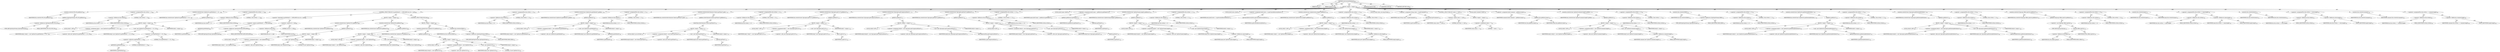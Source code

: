 digraph "writeCentralFileHeader" {  
"111669149714" [label = <(METHOD,writeCentralFileHeader)<SUB>682</SUB>> ]
"115964117005" [label = <(PARAM,this)<SUB>682</SUB>> ]
"115964117026" [label = <(PARAM,ZipEntry ze)<SUB>682</SUB>> ]
"25769803850" [label = <(BLOCK,&lt;empty&gt;,&lt;empty&gt;)<SUB>682</SUB>> ]
"30064771628" [label = <(writeOut,writeOut(CFH_SIG.getBytes()))<SUB>683</SUB>> ]
"68719476778" [label = <(IDENTIFIER,this,writeOut(CFH_SIG.getBytes()))<SUB>683</SUB>> ]
"30064771629" [label = <(getBytes,ZipOutputStream.CFH_SIG.getBytes())<SUB>683</SUB>> ]
"30064771630" [label = <(&lt;operator&gt;.fieldAccess,ZipOutputStream.CFH_SIG)<SUB>683</SUB>> ]
"180388626449" [label = <(TYPE_REF,ZipOutputStream,ZipOutputStream)<SUB>683</SUB>> ]
"55834575041" [label = <(FIELD_IDENTIFIER,CFH_SIG,CFH_SIG)<SUB>683</SUB>> ]
"30064771631" [label = <(&lt;operator&gt;.assignmentPlus,this.written += 4)<SUB>684</SUB>> ]
"30064771632" [label = <(&lt;operator&gt;.fieldAccess,this.written)<SUB>684</SUB>> ]
"68719477108" [label = <(IDENTIFIER,this,this.written += 4)> ]
"55834575042" [label = <(FIELD_IDENTIFIER,written,written)<SUB>684</SUB>> ]
"90194313292" [label = <(LITERAL,4,this.written += 4)<SUB>684</SUB>> ]
"30064771633" [label = <(writeOut,writeOut((new ZipShort((ze.getPlatform() &lt;&lt; 8) ...)<SUB>687</SUB>> ]
"68719476779" [label = <(IDENTIFIER,this,writeOut((new ZipShort((ze.getPlatform() &lt;&lt; 8) ...)<SUB>687</SUB>> ]
"30064771634" [label = <(getBytes,getBytes())<SUB>687</SUB>> ]
"25769803851" [label = <(BLOCK,&lt;empty&gt;,&lt;empty&gt;)<SUB>687</SUB>> ]
"94489280541" [label = <(LOCAL,$obj21: ANY)<SUB>687</SUB>> ]
"30064771635" [label = <(&lt;operator&gt;.assignment,$obj21 = new ZipShort((ze.getPlatform() &lt;&lt; 8) |...)<SUB>687</SUB>> ]
"68719477109" [label = <(IDENTIFIER,$obj21,$obj21 = new ZipShort((ze.getPlatform() &lt;&lt; 8) |...)<SUB>687</SUB>> ]
"30064771636" [label = <(&lt;operator&gt;.alloc,new ZipShort((ze.getPlatform() &lt;&lt; 8) | 20))<SUB>687</SUB>> ]
"30064771637" [label = <(&lt;init&gt;,new ZipShort((ze.getPlatform() &lt;&lt; 8) | 20))<SUB>687</SUB>> ]
"68719477110" [label = <(IDENTIFIER,$obj21,new ZipShort((ze.getPlatform() &lt;&lt; 8) | 20))<SUB>687</SUB>> ]
"30064771638" [label = <(&lt;operator&gt;.or,(ze.getPlatform() &lt;&lt; 8) | 20)<SUB>687</SUB>> ]
"30064771639" [label = <(&lt;operator&gt;.shiftLeft,ze.getPlatform() &lt;&lt; 8)<SUB>687</SUB>> ]
"30064771640" [label = <(getPlatform,getPlatform())<SUB>687</SUB>> ]
"68719477111" [label = <(IDENTIFIER,ze,getPlatform())<SUB>687</SUB>> ]
"90194313293" [label = <(LITERAL,8,ze.getPlatform() &lt;&lt; 8)<SUB>687</SUB>> ]
"90194313294" [label = <(LITERAL,20,(ze.getPlatform() &lt;&lt; 8) | 20)<SUB>687</SUB>> ]
"68719477112" [label = <(IDENTIFIER,$obj21,&lt;empty&gt;)<SUB>687</SUB>> ]
"30064771641" [label = <(&lt;operator&gt;.assignmentPlus,this.written += 2)<SUB>688</SUB>> ]
"30064771642" [label = <(&lt;operator&gt;.fieldAccess,this.written)<SUB>688</SUB>> ]
"68719477113" [label = <(IDENTIFIER,this,this.written += 2)> ]
"55834575043" [label = <(FIELD_IDENTIFIER,written,written)<SUB>688</SUB>> ]
"90194313295" [label = <(LITERAL,2,this.written += 2)<SUB>688</SUB>> ]
"47244640291" [label = <(CONTROL_STRUCTURE,IF,if (ze.getMethod() == DEFLATED &amp;&amp; raf == null))<SUB>692</SUB>> ]
"30064771643" [label = <(&lt;operator&gt;.logicalAnd,ze.getMethod() == DEFLATED &amp;&amp; raf == null)<SUB>692</SUB>> ]
"30064771644" [label = <(&lt;operator&gt;.equals,ze.getMethod() == DEFLATED)<SUB>692</SUB>> ]
"30064771645" [label = <(getMethod,getMethod())<SUB>692</SUB>> ]
"68719477114" [label = <(IDENTIFIER,ze,getMethod())<SUB>692</SUB>> ]
"30064771646" [label = <(&lt;operator&gt;.fieldAccess,ZipOutputStream.DEFLATED)<SUB>692</SUB>> ]
"180388626450" [label = <(TYPE_REF,ZipOutputStream,ZipOutputStream)<SUB>692</SUB>> ]
"55834575044" [label = <(FIELD_IDENTIFIER,DEFLATED,DEFLATED)<SUB>692</SUB>> ]
"30064771647" [label = <(&lt;operator&gt;.equals,raf == null)<SUB>692</SUB>> ]
"30064771648" [label = <(&lt;operator&gt;.fieldAccess,this.raf)<SUB>692</SUB>> ]
"68719477115" [label = <(IDENTIFIER,this,raf == null)> ]
"55834575045" [label = <(FIELD_IDENTIFIER,raf,raf)<SUB>692</SUB>> ]
"90194313296" [label = <(LITERAL,null,raf == null)<SUB>692</SUB>> ]
"25769803852" [label = <(BLOCK,&lt;empty&gt;,&lt;empty&gt;)<SUB>692</SUB>> ]
"30064771649" [label = <(writeOut,writeOut((new ZipShort(20)).getBytes()))<SUB>695</SUB>> ]
"68719476780" [label = <(IDENTIFIER,this,writeOut((new ZipShort(20)).getBytes()))<SUB>695</SUB>> ]
"30064771650" [label = <(getBytes,getBytes())<SUB>695</SUB>> ]
"25769803853" [label = <(BLOCK,&lt;empty&gt;,&lt;empty&gt;)<SUB>695</SUB>> ]
"94489280542" [label = <(LOCAL,$obj22: ANY)<SUB>695</SUB>> ]
"30064771651" [label = <(&lt;operator&gt;.assignment,$obj22 = new ZipShort(20))<SUB>695</SUB>> ]
"68719477116" [label = <(IDENTIFIER,$obj22,$obj22 = new ZipShort(20))<SUB>695</SUB>> ]
"30064771652" [label = <(&lt;operator&gt;.alloc,new ZipShort(20))<SUB>695</SUB>> ]
"30064771653" [label = <(&lt;init&gt;,new ZipShort(20))<SUB>695</SUB>> ]
"68719477117" [label = <(IDENTIFIER,$obj22,new ZipShort(20))<SUB>695</SUB>> ]
"90194313297" [label = <(LITERAL,20,new ZipShort(20))<SUB>695</SUB>> ]
"68719477118" [label = <(IDENTIFIER,$obj22,&lt;empty&gt;)<SUB>695</SUB>> ]
"30064771654" [label = <(writeOut,writeOut((new ZipShort(8)).getBytes()))<SUB>698</SUB>> ]
"68719476781" [label = <(IDENTIFIER,this,writeOut((new ZipShort(8)).getBytes()))<SUB>698</SUB>> ]
"30064771655" [label = <(getBytes,getBytes())<SUB>698</SUB>> ]
"25769803854" [label = <(BLOCK,&lt;empty&gt;,&lt;empty&gt;)<SUB>698</SUB>> ]
"94489280543" [label = <(LOCAL,$obj23: ANY)<SUB>698</SUB>> ]
"30064771656" [label = <(&lt;operator&gt;.assignment,$obj23 = new ZipShort(8))<SUB>698</SUB>> ]
"68719477119" [label = <(IDENTIFIER,$obj23,$obj23 = new ZipShort(8))<SUB>698</SUB>> ]
"30064771657" [label = <(&lt;operator&gt;.alloc,new ZipShort(8))<SUB>698</SUB>> ]
"30064771658" [label = <(&lt;init&gt;,new ZipShort(8))<SUB>698</SUB>> ]
"68719477120" [label = <(IDENTIFIER,$obj23,new ZipShort(8))<SUB>698</SUB>> ]
"90194313298" [label = <(LITERAL,8,new ZipShort(8))<SUB>698</SUB>> ]
"68719477121" [label = <(IDENTIFIER,$obj23,&lt;empty&gt;)<SUB>698</SUB>> ]
"47244640292" [label = <(CONTROL_STRUCTURE,ELSE,else)<SUB>699</SUB>> ]
"25769803855" [label = <(BLOCK,&lt;empty&gt;,&lt;empty&gt;)<SUB>699</SUB>> ]
"30064771659" [label = <(writeOut,writeOut((new ZipShort(10)).getBytes()))<SUB>700</SUB>> ]
"68719476782" [label = <(IDENTIFIER,this,writeOut((new ZipShort(10)).getBytes()))<SUB>700</SUB>> ]
"30064771660" [label = <(getBytes,getBytes())<SUB>700</SUB>> ]
"25769803856" [label = <(BLOCK,&lt;empty&gt;,&lt;empty&gt;)<SUB>700</SUB>> ]
"94489280544" [label = <(LOCAL,$obj24: ANY)<SUB>700</SUB>> ]
"30064771661" [label = <(&lt;operator&gt;.assignment,$obj24 = new ZipShort(10))<SUB>700</SUB>> ]
"68719477122" [label = <(IDENTIFIER,$obj24,$obj24 = new ZipShort(10))<SUB>700</SUB>> ]
"30064771662" [label = <(&lt;operator&gt;.alloc,new ZipShort(10))<SUB>700</SUB>> ]
"30064771663" [label = <(&lt;init&gt;,new ZipShort(10))<SUB>700</SUB>> ]
"68719477123" [label = <(IDENTIFIER,$obj24,new ZipShort(10))<SUB>700</SUB>> ]
"90194313299" [label = <(LITERAL,10,new ZipShort(10))<SUB>700</SUB>> ]
"68719477124" [label = <(IDENTIFIER,$obj24,&lt;empty&gt;)<SUB>700</SUB>> ]
"30064771664" [label = <(writeOut,this.writeOut(ZERO))<SUB>701</SUB>> ]
"68719476783" [label = <(IDENTIFIER,this,this.writeOut(ZERO))<SUB>701</SUB>> ]
"30064771665" [label = <(&lt;operator&gt;.fieldAccess,ZipOutputStream.ZERO)<SUB>701</SUB>> ]
"180388626451" [label = <(TYPE_REF,ZipOutputStream,ZipOutputStream)<SUB>701</SUB>> ]
"55834575046" [label = <(FIELD_IDENTIFIER,ZERO,ZERO)<SUB>701</SUB>> ]
"30064771666" [label = <(&lt;operator&gt;.assignmentPlus,this.written += 4)<SUB>703</SUB>> ]
"30064771667" [label = <(&lt;operator&gt;.fieldAccess,this.written)<SUB>703</SUB>> ]
"68719477125" [label = <(IDENTIFIER,this,this.written += 4)> ]
"55834575047" [label = <(FIELD_IDENTIFIER,written,written)<SUB>703</SUB>> ]
"90194313300" [label = <(LITERAL,4,this.written += 4)<SUB>703</SUB>> ]
"30064771668" [label = <(writeOut,writeOut((new ZipShort(ze.getMethod())).getByte...)<SUB>706</SUB>> ]
"68719476784" [label = <(IDENTIFIER,this,writeOut((new ZipShort(ze.getMethod())).getByte...)<SUB>706</SUB>> ]
"30064771669" [label = <(getBytes,getBytes())<SUB>706</SUB>> ]
"25769803857" [label = <(BLOCK,&lt;empty&gt;,&lt;empty&gt;)<SUB>706</SUB>> ]
"94489280545" [label = <(LOCAL,$obj25: ANY)<SUB>706</SUB>> ]
"30064771670" [label = <(&lt;operator&gt;.assignment,$obj25 = new ZipShort(ze.getMethod()))<SUB>706</SUB>> ]
"68719477126" [label = <(IDENTIFIER,$obj25,$obj25 = new ZipShort(ze.getMethod()))<SUB>706</SUB>> ]
"30064771671" [label = <(&lt;operator&gt;.alloc,new ZipShort(ze.getMethod()))<SUB>706</SUB>> ]
"30064771672" [label = <(&lt;init&gt;,new ZipShort(ze.getMethod()))<SUB>706</SUB>> ]
"68719477127" [label = <(IDENTIFIER,$obj25,new ZipShort(ze.getMethod()))<SUB>706</SUB>> ]
"30064771673" [label = <(getMethod,getMethod())<SUB>706</SUB>> ]
"68719477128" [label = <(IDENTIFIER,ze,getMethod())<SUB>706</SUB>> ]
"68719477129" [label = <(IDENTIFIER,$obj25,&lt;empty&gt;)<SUB>706</SUB>> ]
"30064771674" [label = <(&lt;operator&gt;.assignmentPlus,this.written += 2)<SUB>707</SUB>> ]
"30064771675" [label = <(&lt;operator&gt;.fieldAccess,this.written)<SUB>707</SUB>> ]
"68719477130" [label = <(IDENTIFIER,this,this.written += 2)> ]
"55834575048" [label = <(FIELD_IDENTIFIER,written,written)<SUB>707</SUB>> ]
"90194313301" [label = <(LITERAL,2,this.written += 2)<SUB>707</SUB>> ]
"30064771676" [label = <(writeOut,writeOut(toDosTime(new Date(ze.getTime())).getB...)<SUB>710</SUB>> ]
"68719476785" [label = <(IDENTIFIER,this,writeOut(toDosTime(new Date(ze.getTime())).getB...)<SUB>710</SUB>> ]
"30064771677" [label = <(getBytes,toDosTime(new Date(ze.getTime())).getBytes())<SUB>710</SUB>> ]
"30064771678" [label = <(toDosTime,toDosTime(new Date(ze.getTime())))<SUB>710</SUB>> ]
"25769803858" [label = <(BLOCK,&lt;empty&gt;,&lt;empty&gt;)<SUB>710</SUB>> ]
"94489280546" [label = <(LOCAL,$obj26: java.util.Date)<SUB>710</SUB>> ]
"30064771679" [label = <(&lt;operator&gt;.assignment,$obj26 = new Date(ze.getTime()))<SUB>710</SUB>> ]
"68719477131" [label = <(IDENTIFIER,$obj26,$obj26 = new Date(ze.getTime()))<SUB>710</SUB>> ]
"30064771680" [label = <(&lt;operator&gt;.alloc,new Date(ze.getTime()))<SUB>710</SUB>> ]
"30064771681" [label = <(&lt;init&gt;,new Date(ze.getTime()))<SUB>710</SUB>> ]
"68719477132" [label = <(IDENTIFIER,$obj26,new Date(ze.getTime()))<SUB>710</SUB>> ]
"30064771682" [label = <(getTime,getTime())<SUB>710</SUB>> ]
"68719477133" [label = <(IDENTIFIER,ze,getTime())<SUB>710</SUB>> ]
"68719477134" [label = <(IDENTIFIER,$obj26,&lt;empty&gt;)<SUB>710</SUB>> ]
"30064771683" [label = <(&lt;operator&gt;.assignmentPlus,this.written += 4)<SUB>711</SUB>> ]
"30064771684" [label = <(&lt;operator&gt;.fieldAccess,this.written)<SUB>711</SUB>> ]
"68719477135" [label = <(IDENTIFIER,this,this.written += 4)> ]
"55834575049" [label = <(FIELD_IDENTIFIER,written,written)<SUB>711</SUB>> ]
"90194313302" [label = <(LITERAL,4,this.written += 4)<SUB>711</SUB>> ]
"30064771685" [label = <(writeOut,writeOut((new ZipLong(ze.getCrc())).getBytes()))<SUB>716</SUB>> ]
"68719476786" [label = <(IDENTIFIER,this,writeOut((new ZipLong(ze.getCrc())).getBytes()))<SUB>716</SUB>> ]
"30064771686" [label = <(getBytes,getBytes())<SUB>716</SUB>> ]
"25769803859" [label = <(BLOCK,&lt;empty&gt;,&lt;empty&gt;)<SUB>716</SUB>> ]
"94489280547" [label = <(LOCAL,$obj27: ANY)<SUB>716</SUB>> ]
"30064771687" [label = <(&lt;operator&gt;.assignment,$obj27 = new ZipLong(ze.getCrc()))<SUB>716</SUB>> ]
"68719477136" [label = <(IDENTIFIER,$obj27,$obj27 = new ZipLong(ze.getCrc()))<SUB>716</SUB>> ]
"30064771688" [label = <(&lt;operator&gt;.alloc,new ZipLong(ze.getCrc()))<SUB>716</SUB>> ]
"30064771689" [label = <(&lt;init&gt;,new ZipLong(ze.getCrc()))<SUB>716</SUB>> ]
"68719477137" [label = <(IDENTIFIER,$obj27,new ZipLong(ze.getCrc()))<SUB>716</SUB>> ]
"30064771690" [label = <(getCrc,getCrc())<SUB>716</SUB>> ]
"68719477138" [label = <(IDENTIFIER,ze,getCrc())<SUB>716</SUB>> ]
"68719477139" [label = <(IDENTIFIER,$obj27,&lt;empty&gt;)<SUB>716</SUB>> ]
"30064771691" [label = <(writeOut,writeOut((new ZipLong(ze.getCompressedSize()))....)<SUB>717</SUB>> ]
"68719476787" [label = <(IDENTIFIER,this,writeOut((new ZipLong(ze.getCompressedSize()))....)<SUB>717</SUB>> ]
"30064771692" [label = <(getBytes,getBytes())<SUB>717</SUB>> ]
"25769803860" [label = <(BLOCK,&lt;empty&gt;,&lt;empty&gt;)<SUB>717</SUB>> ]
"94489280548" [label = <(LOCAL,$obj28: ANY)<SUB>717</SUB>> ]
"30064771693" [label = <(&lt;operator&gt;.assignment,$obj28 = new ZipLong(ze.getCompressedSize()))<SUB>717</SUB>> ]
"68719477140" [label = <(IDENTIFIER,$obj28,$obj28 = new ZipLong(ze.getCompressedSize()))<SUB>717</SUB>> ]
"30064771694" [label = <(&lt;operator&gt;.alloc,new ZipLong(ze.getCompressedSize()))<SUB>717</SUB>> ]
"30064771695" [label = <(&lt;init&gt;,new ZipLong(ze.getCompressedSize()))<SUB>717</SUB>> ]
"68719477141" [label = <(IDENTIFIER,$obj28,new ZipLong(ze.getCompressedSize()))<SUB>717</SUB>> ]
"30064771696" [label = <(getCompressedSize,getCompressedSize())<SUB>717</SUB>> ]
"68719477142" [label = <(IDENTIFIER,ze,getCompressedSize())<SUB>717</SUB>> ]
"68719477143" [label = <(IDENTIFIER,$obj28,&lt;empty&gt;)<SUB>717</SUB>> ]
"30064771697" [label = <(writeOut,writeOut((new ZipLong(ze.getSize())).getBytes()))<SUB>718</SUB>> ]
"68719476788" [label = <(IDENTIFIER,this,writeOut((new ZipLong(ze.getSize())).getBytes()))<SUB>718</SUB>> ]
"30064771698" [label = <(getBytes,getBytes())<SUB>718</SUB>> ]
"25769803861" [label = <(BLOCK,&lt;empty&gt;,&lt;empty&gt;)<SUB>718</SUB>> ]
"94489280549" [label = <(LOCAL,$obj29: ANY)<SUB>718</SUB>> ]
"30064771699" [label = <(&lt;operator&gt;.assignment,$obj29 = new ZipLong(ze.getSize()))<SUB>718</SUB>> ]
"68719477144" [label = <(IDENTIFIER,$obj29,$obj29 = new ZipLong(ze.getSize()))<SUB>718</SUB>> ]
"30064771700" [label = <(&lt;operator&gt;.alloc,new ZipLong(ze.getSize()))<SUB>718</SUB>> ]
"30064771701" [label = <(&lt;init&gt;,new ZipLong(ze.getSize()))<SUB>718</SUB>> ]
"68719477145" [label = <(IDENTIFIER,$obj29,new ZipLong(ze.getSize()))<SUB>718</SUB>> ]
"30064771702" [label = <(getSize,getSize())<SUB>718</SUB>> ]
"68719477146" [label = <(IDENTIFIER,ze,getSize())<SUB>718</SUB>> ]
"68719477147" [label = <(IDENTIFIER,$obj29,&lt;empty&gt;)<SUB>718</SUB>> ]
"30064771703" [label = <(&lt;operator&gt;.assignmentPlus,this.written += 12)<SUB>719</SUB>> ]
"30064771704" [label = <(&lt;operator&gt;.fieldAccess,this.written)<SUB>719</SUB>> ]
"68719477148" [label = <(IDENTIFIER,this,this.written += 12)> ]
"55834575050" [label = <(FIELD_IDENTIFIER,written,written)<SUB>719</SUB>> ]
"90194313303" [label = <(LITERAL,12,this.written += 12)<SUB>719</SUB>> ]
"94489280550" [label = <(LOCAL,byte[] name: byte[])<SUB>722</SUB>> ]
"30064771705" [label = <(&lt;operator&gt;.assignment,byte[] name = getBytes(ze.getName()))<SUB>722</SUB>> ]
"68719477149" [label = <(IDENTIFIER,name,byte[] name = getBytes(ze.getName()))<SUB>722</SUB>> ]
"30064771706" [label = <(getBytes,getBytes(ze.getName()))<SUB>722</SUB>> ]
"68719476789" [label = <(IDENTIFIER,this,getBytes(ze.getName()))<SUB>722</SUB>> ]
"30064771707" [label = <(getName,getName())<SUB>722</SUB>> ]
"68719477150" [label = <(IDENTIFIER,ze,getName())<SUB>722</SUB>> ]
"30064771708" [label = <(writeOut,writeOut((new ZipShort(name.length)).getBytes()))<SUB>723</SUB>> ]
"68719476790" [label = <(IDENTIFIER,this,writeOut((new ZipShort(name.length)).getBytes()))<SUB>723</SUB>> ]
"30064771709" [label = <(getBytes,getBytes())<SUB>723</SUB>> ]
"25769803862" [label = <(BLOCK,&lt;empty&gt;,&lt;empty&gt;)<SUB>723</SUB>> ]
"94489280551" [label = <(LOCAL,$obj30: ANY)<SUB>723</SUB>> ]
"30064771710" [label = <(&lt;operator&gt;.assignment,$obj30 = new ZipShort(name.length))<SUB>723</SUB>> ]
"68719477151" [label = <(IDENTIFIER,$obj30,$obj30 = new ZipShort(name.length))<SUB>723</SUB>> ]
"30064771711" [label = <(&lt;operator&gt;.alloc,new ZipShort(name.length))<SUB>723</SUB>> ]
"30064771712" [label = <(&lt;init&gt;,new ZipShort(name.length))<SUB>723</SUB>> ]
"68719477152" [label = <(IDENTIFIER,$obj30,new ZipShort(name.length))<SUB>723</SUB>> ]
"30064771713" [label = <(&lt;operator&gt;.fieldAccess,name.length)<SUB>723</SUB>> ]
"68719477153" [label = <(IDENTIFIER,name,new ZipShort(name.length))<SUB>723</SUB>> ]
"55834575051" [label = <(FIELD_IDENTIFIER,length,length)<SUB>723</SUB>> ]
"68719477154" [label = <(IDENTIFIER,$obj30,&lt;empty&gt;)<SUB>723</SUB>> ]
"30064771714" [label = <(&lt;operator&gt;.assignmentPlus,this.written += 2)<SUB>724</SUB>> ]
"30064771715" [label = <(&lt;operator&gt;.fieldAccess,this.written)<SUB>724</SUB>> ]
"68719477155" [label = <(IDENTIFIER,this,this.written += 2)> ]
"55834575052" [label = <(FIELD_IDENTIFIER,written,written)<SUB>724</SUB>> ]
"90194313304" [label = <(LITERAL,2,this.written += 2)<SUB>724</SUB>> ]
"94489280552" [label = <(LOCAL,byte[] extra: byte[])<SUB>727</SUB>> ]
"30064771716" [label = <(&lt;operator&gt;.assignment,byte[] extra = ze.getCentralDirectoryExtra())<SUB>727</SUB>> ]
"68719477156" [label = <(IDENTIFIER,extra,byte[] extra = ze.getCentralDirectoryExtra())<SUB>727</SUB>> ]
"30064771717" [label = <(getCentralDirectoryExtra,getCentralDirectoryExtra())<SUB>727</SUB>> ]
"68719477157" [label = <(IDENTIFIER,ze,getCentralDirectoryExtra())<SUB>727</SUB>> ]
"30064771718" [label = <(writeOut,writeOut((new ZipShort(extra.length)).getBytes()))<SUB>728</SUB>> ]
"68719476791" [label = <(IDENTIFIER,this,writeOut((new ZipShort(extra.length)).getBytes()))<SUB>728</SUB>> ]
"30064771719" [label = <(getBytes,getBytes())<SUB>728</SUB>> ]
"25769803863" [label = <(BLOCK,&lt;empty&gt;,&lt;empty&gt;)<SUB>728</SUB>> ]
"94489280553" [label = <(LOCAL,$obj31: ANY)<SUB>728</SUB>> ]
"30064771720" [label = <(&lt;operator&gt;.assignment,$obj31 = new ZipShort(extra.length))<SUB>728</SUB>> ]
"68719477158" [label = <(IDENTIFIER,$obj31,$obj31 = new ZipShort(extra.length))<SUB>728</SUB>> ]
"30064771721" [label = <(&lt;operator&gt;.alloc,new ZipShort(extra.length))<SUB>728</SUB>> ]
"30064771722" [label = <(&lt;init&gt;,new ZipShort(extra.length))<SUB>728</SUB>> ]
"68719477159" [label = <(IDENTIFIER,$obj31,new ZipShort(extra.length))<SUB>728</SUB>> ]
"30064771723" [label = <(&lt;operator&gt;.fieldAccess,extra.length)<SUB>728</SUB>> ]
"68719477160" [label = <(IDENTIFIER,extra,new ZipShort(extra.length))<SUB>728</SUB>> ]
"55834575053" [label = <(FIELD_IDENTIFIER,length,length)<SUB>728</SUB>> ]
"68719477161" [label = <(IDENTIFIER,$obj31,&lt;empty&gt;)<SUB>728</SUB>> ]
"30064771724" [label = <(&lt;operator&gt;.assignmentPlus,this.written += 2)<SUB>729</SUB>> ]
"30064771725" [label = <(&lt;operator&gt;.fieldAccess,this.written)<SUB>729</SUB>> ]
"68719477162" [label = <(IDENTIFIER,this,this.written += 2)> ]
"55834575054" [label = <(FIELD_IDENTIFIER,written,written)<SUB>729</SUB>> ]
"90194313305" [label = <(LITERAL,2,this.written += 2)<SUB>729</SUB>> ]
"94489280554" [label = <(LOCAL,String comm: java.lang.String)<SUB>732</SUB>> ]
"30064771726" [label = <(&lt;operator&gt;.assignment,String comm = ze.getComment())<SUB>732</SUB>> ]
"68719477163" [label = <(IDENTIFIER,comm,String comm = ze.getComment())<SUB>732</SUB>> ]
"30064771727" [label = <(getComment,getComment())<SUB>732</SUB>> ]
"68719477164" [label = <(IDENTIFIER,ze,getComment())<SUB>732</SUB>> ]
"47244640293" [label = <(CONTROL_STRUCTURE,IF,if (comm == null))<SUB>733</SUB>> ]
"30064771728" [label = <(&lt;operator&gt;.equals,comm == null)<SUB>733</SUB>> ]
"68719477165" [label = <(IDENTIFIER,comm,comm == null)<SUB>733</SUB>> ]
"90194313306" [label = <(LITERAL,null,comm == null)<SUB>733</SUB>> ]
"25769803864" [label = <(BLOCK,&lt;empty&gt;,&lt;empty&gt;)<SUB>733</SUB>> ]
"30064771729" [label = <(&lt;operator&gt;.assignment,comm = &quot;&quot;)<SUB>734</SUB>> ]
"68719477166" [label = <(IDENTIFIER,comm,comm = &quot;&quot;)<SUB>734</SUB>> ]
"90194313307" [label = <(LITERAL,&quot;&quot;,comm = &quot;&quot;)<SUB>734</SUB>> ]
"94489280555" [label = <(LOCAL,byte[] comment: byte[])<SUB>736</SUB>> ]
"30064771730" [label = <(&lt;operator&gt;.assignment,byte[] comment = getBytes(comm))<SUB>736</SUB>> ]
"68719477167" [label = <(IDENTIFIER,comment,byte[] comment = getBytes(comm))<SUB>736</SUB>> ]
"30064771731" [label = <(getBytes,this.getBytes(comm))<SUB>736</SUB>> ]
"68719476792" [label = <(IDENTIFIER,this,this.getBytes(comm))<SUB>736</SUB>> ]
"68719477168" [label = <(IDENTIFIER,comm,this.getBytes(comm))<SUB>736</SUB>> ]
"30064771732" [label = <(writeOut,writeOut((new ZipShort(comment.length)).getByte...)<SUB>737</SUB>> ]
"68719476793" [label = <(IDENTIFIER,this,writeOut((new ZipShort(comment.length)).getByte...)<SUB>737</SUB>> ]
"30064771733" [label = <(getBytes,getBytes())<SUB>737</SUB>> ]
"25769803865" [label = <(BLOCK,&lt;empty&gt;,&lt;empty&gt;)<SUB>737</SUB>> ]
"94489280556" [label = <(LOCAL,$obj32: ANY)<SUB>737</SUB>> ]
"30064771734" [label = <(&lt;operator&gt;.assignment,$obj32 = new ZipShort(comment.length))<SUB>737</SUB>> ]
"68719477169" [label = <(IDENTIFIER,$obj32,$obj32 = new ZipShort(comment.length))<SUB>737</SUB>> ]
"30064771735" [label = <(&lt;operator&gt;.alloc,new ZipShort(comment.length))<SUB>737</SUB>> ]
"30064771736" [label = <(&lt;init&gt;,new ZipShort(comment.length))<SUB>737</SUB>> ]
"68719477170" [label = <(IDENTIFIER,$obj32,new ZipShort(comment.length))<SUB>737</SUB>> ]
"30064771737" [label = <(&lt;operator&gt;.fieldAccess,comment.length)<SUB>737</SUB>> ]
"68719477171" [label = <(IDENTIFIER,comment,new ZipShort(comment.length))<SUB>737</SUB>> ]
"55834575055" [label = <(FIELD_IDENTIFIER,length,length)<SUB>737</SUB>> ]
"68719477172" [label = <(IDENTIFIER,$obj32,&lt;empty&gt;)<SUB>737</SUB>> ]
"30064771738" [label = <(&lt;operator&gt;.assignmentPlus,this.written += 2)<SUB>738</SUB>> ]
"30064771739" [label = <(&lt;operator&gt;.fieldAccess,this.written)<SUB>738</SUB>> ]
"68719477173" [label = <(IDENTIFIER,this,this.written += 2)> ]
"55834575056" [label = <(FIELD_IDENTIFIER,written,written)<SUB>738</SUB>> ]
"90194313308" [label = <(LITERAL,2,this.written += 2)<SUB>738</SUB>> ]
"30064771740" [label = <(writeOut,this.writeOut(ZERO))<SUB>741</SUB>> ]
"68719476794" [label = <(IDENTIFIER,this,this.writeOut(ZERO))<SUB>741</SUB>> ]
"30064771741" [label = <(&lt;operator&gt;.fieldAccess,ZipOutputStream.ZERO)<SUB>741</SUB>> ]
"180388626452" [label = <(TYPE_REF,ZipOutputStream,ZipOutputStream)<SUB>741</SUB>> ]
"55834575057" [label = <(FIELD_IDENTIFIER,ZERO,ZERO)<SUB>741</SUB>> ]
"30064771742" [label = <(&lt;operator&gt;.assignmentPlus,this.written += 2)<SUB>742</SUB>> ]
"30064771743" [label = <(&lt;operator&gt;.fieldAccess,this.written)<SUB>742</SUB>> ]
"68719477174" [label = <(IDENTIFIER,this,this.written += 2)> ]
"55834575058" [label = <(FIELD_IDENTIFIER,written,written)<SUB>742</SUB>> ]
"90194313309" [label = <(LITERAL,2,this.written += 2)<SUB>742</SUB>> ]
"30064771744" [label = <(writeOut,writeOut((new ZipShort(ze.getInternalAttributes...)<SUB>745</SUB>> ]
"68719476795" [label = <(IDENTIFIER,this,writeOut((new ZipShort(ze.getInternalAttributes...)<SUB>745</SUB>> ]
"30064771745" [label = <(getBytes,getBytes())<SUB>745</SUB>> ]
"25769803866" [label = <(BLOCK,&lt;empty&gt;,&lt;empty&gt;)<SUB>745</SUB>> ]
"94489280557" [label = <(LOCAL,$obj33: ANY)<SUB>745</SUB>> ]
"30064771746" [label = <(&lt;operator&gt;.assignment,$obj33 = new ZipShort(ze.getInternalAttributes()))<SUB>745</SUB>> ]
"68719477175" [label = <(IDENTIFIER,$obj33,$obj33 = new ZipShort(ze.getInternalAttributes()))<SUB>745</SUB>> ]
"30064771747" [label = <(&lt;operator&gt;.alloc,new ZipShort(ze.getInternalAttributes()))<SUB>745</SUB>> ]
"30064771748" [label = <(&lt;init&gt;,new ZipShort(ze.getInternalAttributes()))<SUB>745</SUB>> ]
"68719477176" [label = <(IDENTIFIER,$obj33,new ZipShort(ze.getInternalAttributes()))<SUB>745</SUB>> ]
"30064771749" [label = <(getInternalAttributes,getInternalAttributes())<SUB>745</SUB>> ]
"68719477177" [label = <(IDENTIFIER,ze,getInternalAttributes())<SUB>745</SUB>> ]
"68719477178" [label = <(IDENTIFIER,$obj33,&lt;empty&gt;)<SUB>745</SUB>> ]
"30064771750" [label = <(&lt;operator&gt;.assignmentPlus,this.written += 2)<SUB>746</SUB>> ]
"30064771751" [label = <(&lt;operator&gt;.fieldAccess,this.written)<SUB>746</SUB>> ]
"68719477179" [label = <(IDENTIFIER,this,this.written += 2)> ]
"55834575059" [label = <(FIELD_IDENTIFIER,written,written)<SUB>746</SUB>> ]
"90194313310" [label = <(LITERAL,2,this.written += 2)<SUB>746</SUB>> ]
"30064771752" [label = <(writeOut,writeOut((new ZipLong(ze.getExternalAttributes(...)<SUB>749</SUB>> ]
"68719476796" [label = <(IDENTIFIER,this,writeOut((new ZipLong(ze.getExternalAttributes(...)<SUB>749</SUB>> ]
"30064771753" [label = <(getBytes,getBytes())<SUB>749</SUB>> ]
"25769803867" [label = <(BLOCK,&lt;empty&gt;,&lt;empty&gt;)<SUB>749</SUB>> ]
"94489280558" [label = <(LOCAL,$obj34: ANY)<SUB>749</SUB>> ]
"30064771754" [label = <(&lt;operator&gt;.assignment,$obj34 = new ZipLong(ze.getExternalAttributes()))<SUB>749</SUB>> ]
"68719477180" [label = <(IDENTIFIER,$obj34,$obj34 = new ZipLong(ze.getExternalAttributes()))<SUB>749</SUB>> ]
"30064771755" [label = <(&lt;operator&gt;.alloc,new ZipLong(ze.getExternalAttributes()))<SUB>749</SUB>> ]
"30064771756" [label = <(&lt;init&gt;,new ZipLong(ze.getExternalAttributes()))<SUB>749</SUB>> ]
"68719477181" [label = <(IDENTIFIER,$obj34,new ZipLong(ze.getExternalAttributes()))<SUB>749</SUB>> ]
"30064771757" [label = <(getExternalAttributes,getExternalAttributes())<SUB>749</SUB>> ]
"68719477182" [label = <(IDENTIFIER,ze,getExternalAttributes())<SUB>749</SUB>> ]
"68719477183" [label = <(IDENTIFIER,$obj34,&lt;empty&gt;)<SUB>749</SUB>> ]
"30064771758" [label = <(&lt;operator&gt;.assignmentPlus,this.written += 4)<SUB>750</SUB>> ]
"30064771759" [label = <(&lt;operator&gt;.fieldAccess,this.written)<SUB>750</SUB>> ]
"68719477184" [label = <(IDENTIFIER,this,this.written += 4)> ]
"55834575060" [label = <(FIELD_IDENTIFIER,written,written)<SUB>750</SUB>> ]
"90194313311" [label = <(LITERAL,4,this.written += 4)<SUB>750</SUB>> ]
"30064771760" [label = <(writeOut,writeOut(((ZipLong) offsets.get(ze)).getBytes()))<SUB>753</SUB>> ]
"68719476797" [label = <(IDENTIFIER,this,writeOut(((ZipLong) offsets.get(ze)).getBytes()))<SUB>753</SUB>> ]
"30064771761" [label = <(getBytes,(ZipLong) offsets.get(ze).getBytes())<SUB>753</SUB>> ]
"30064771762" [label = <(&lt;operator&gt;.cast,(ZipLong) offsets.get(ze))<SUB>753</SUB>> ]
"180388626453" [label = <(TYPE_REF,ZipLong,ZipLong)<SUB>753</SUB>> ]
"30064771763" [label = <(get,this.offsets.get(ze))<SUB>753</SUB>> ]
"30064771764" [label = <(&lt;operator&gt;.fieldAccess,this.offsets)<SUB>753</SUB>> ]
"68719477185" [label = <(IDENTIFIER,this,this.offsets.get(ze))> ]
"55834575061" [label = <(FIELD_IDENTIFIER,offsets,offsets)<SUB>753</SUB>> ]
"68719477186" [label = <(IDENTIFIER,ze,this.offsets.get(ze))<SUB>753</SUB>> ]
"30064771765" [label = <(&lt;operator&gt;.assignmentPlus,this.written += 4)<SUB>754</SUB>> ]
"30064771766" [label = <(&lt;operator&gt;.fieldAccess,this.written)<SUB>754</SUB>> ]
"68719477187" [label = <(IDENTIFIER,this,this.written += 4)> ]
"55834575062" [label = <(FIELD_IDENTIFIER,written,written)<SUB>754</SUB>> ]
"90194313312" [label = <(LITERAL,4,this.written += 4)<SUB>754</SUB>> ]
"30064771767" [label = <(writeOut,this.writeOut(name))<SUB>757</SUB>> ]
"68719476798" [label = <(IDENTIFIER,this,this.writeOut(name))<SUB>757</SUB>> ]
"68719477188" [label = <(IDENTIFIER,name,this.writeOut(name))<SUB>757</SUB>> ]
"30064771768" [label = <(&lt;operator&gt;.assignmentPlus,this.written += name.length)<SUB>758</SUB>> ]
"30064771769" [label = <(&lt;operator&gt;.fieldAccess,this.written)<SUB>758</SUB>> ]
"68719477189" [label = <(IDENTIFIER,this,this.written += name.length)> ]
"55834575063" [label = <(FIELD_IDENTIFIER,written,written)<SUB>758</SUB>> ]
"30064771770" [label = <(&lt;operator&gt;.fieldAccess,name.length)<SUB>758</SUB>> ]
"68719477190" [label = <(IDENTIFIER,name,this.written += name.length)<SUB>758</SUB>> ]
"55834575064" [label = <(FIELD_IDENTIFIER,length,length)<SUB>758</SUB>> ]
"30064771771" [label = <(writeOut,this.writeOut(extra))<SUB>761</SUB>> ]
"68719476799" [label = <(IDENTIFIER,this,this.writeOut(extra))<SUB>761</SUB>> ]
"68719477191" [label = <(IDENTIFIER,extra,this.writeOut(extra))<SUB>761</SUB>> ]
"30064771772" [label = <(&lt;operator&gt;.assignmentPlus,this.written += extra.length)<SUB>762</SUB>> ]
"30064771773" [label = <(&lt;operator&gt;.fieldAccess,this.written)<SUB>762</SUB>> ]
"68719477192" [label = <(IDENTIFIER,this,this.written += extra.length)> ]
"55834575065" [label = <(FIELD_IDENTIFIER,written,written)<SUB>762</SUB>> ]
"30064771774" [label = <(&lt;operator&gt;.fieldAccess,extra.length)<SUB>762</SUB>> ]
"68719477193" [label = <(IDENTIFIER,extra,this.written += extra.length)<SUB>762</SUB>> ]
"55834575066" [label = <(FIELD_IDENTIFIER,length,length)<SUB>762</SUB>> ]
"30064771775" [label = <(writeOut,this.writeOut(comment))<SUB>765</SUB>> ]
"68719476800" [label = <(IDENTIFIER,this,this.writeOut(comment))<SUB>765</SUB>> ]
"68719477194" [label = <(IDENTIFIER,comment,this.writeOut(comment))<SUB>765</SUB>> ]
"30064771776" [label = <(&lt;operator&gt;.assignmentPlus,this.written += comment.length)<SUB>766</SUB>> ]
"30064771777" [label = <(&lt;operator&gt;.fieldAccess,this.written)<SUB>766</SUB>> ]
"68719477195" [label = <(IDENTIFIER,this,this.written += comment.length)> ]
"55834575067" [label = <(FIELD_IDENTIFIER,written,written)<SUB>766</SUB>> ]
"30064771778" [label = <(&lt;operator&gt;.fieldAccess,comment.length)<SUB>766</SUB>> ]
"68719477196" [label = <(IDENTIFIER,comment,this.written += comment.length)<SUB>766</SUB>> ]
"55834575068" [label = <(FIELD_IDENTIFIER,length,length)<SUB>766</SUB>> ]
"133143986245" [label = <(MODIFIER,PROTECTED)> ]
"133143986246" [label = <(MODIFIER,VIRTUAL)> ]
"128849018898" [label = <(METHOD_RETURN,void)<SUB>682</SUB>> ]
  "111669149714" -> "115964117005"  [ label = "AST: "] 
  "111669149714" -> "115964117026"  [ label = "AST: "] 
  "111669149714" -> "25769803850"  [ label = "AST: "] 
  "111669149714" -> "133143986245"  [ label = "AST: "] 
  "111669149714" -> "133143986246"  [ label = "AST: "] 
  "111669149714" -> "128849018898"  [ label = "AST: "] 
  "25769803850" -> "30064771628"  [ label = "AST: "] 
  "25769803850" -> "30064771631"  [ label = "AST: "] 
  "25769803850" -> "30064771633"  [ label = "AST: "] 
  "25769803850" -> "30064771641"  [ label = "AST: "] 
  "25769803850" -> "47244640291"  [ label = "AST: "] 
  "25769803850" -> "30064771666"  [ label = "AST: "] 
  "25769803850" -> "30064771668"  [ label = "AST: "] 
  "25769803850" -> "30064771674"  [ label = "AST: "] 
  "25769803850" -> "30064771676"  [ label = "AST: "] 
  "25769803850" -> "30064771683"  [ label = "AST: "] 
  "25769803850" -> "30064771685"  [ label = "AST: "] 
  "25769803850" -> "30064771691"  [ label = "AST: "] 
  "25769803850" -> "30064771697"  [ label = "AST: "] 
  "25769803850" -> "30064771703"  [ label = "AST: "] 
  "25769803850" -> "94489280550"  [ label = "AST: "] 
  "25769803850" -> "30064771705"  [ label = "AST: "] 
  "25769803850" -> "30064771708"  [ label = "AST: "] 
  "25769803850" -> "30064771714"  [ label = "AST: "] 
  "25769803850" -> "94489280552"  [ label = "AST: "] 
  "25769803850" -> "30064771716"  [ label = "AST: "] 
  "25769803850" -> "30064771718"  [ label = "AST: "] 
  "25769803850" -> "30064771724"  [ label = "AST: "] 
  "25769803850" -> "94489280554"  [ label = "AST: "] 
  "25769803850" -> "30064771726"  [ label = "AST: "] 
  "25769803850" -> "47244640293"  [ label = "AST: "] 
  "25769803850" -> "94489280555"  [ label = "AST: "] 
  "25769803850" -> "30064771730"  [ label = "AST: "] 
  "25769803850" -> "30064771732"  [ label = "AST: "] 
  "25769803850" -> "30064771738"  [ label = "AST: "] 
  "25769803850" -> "30064771740"  [ label = "AST: "] 
  "25769803850" -> "30064771742"  [ label = "AST: "] 
  "25769803850" -> "30064771744"  [ label = "AST: "] 
  "25769803850" -> "30064771750"  [ label = "AST: "] 
  "25769803850" -> "30064771752"  [ label = "AST: "] 
  "25769803850" -> "30064771758"  [ label = "AST: "] 
  "25769803850" -> "30064771760"  [ label = "AST: "] 
  "25769803850" -> "30064771765"  [ label = "AST: "] 
  "25769803850" -> "30064771767"  [ label = "AST: "] 
  "25769803850" -> "30064771768"  [ label = "AST: "] 
  "25769803850" -> "30064771771"  [ label = "AST: "] 
  "25769803850" -> "30064771772"  [ label = "AST: "] 
  "25769803850" -> "30064771775"  [ label = "AST: "] 
  "25769803850" -> "30064771776"  [ label = "AST: "] 
  "30064771628" -> "68719476778"  [ label = "AST: "] 
  "30064771628" -> "30064771629"  [ label = "AST: "] 
  "30064771629" -> "30064771630"  [ label = "AST: "] 
  "30064771630" -> "180388626449"  [ label = "AST: "] 
  "30064771630" -> "55834575041"  [ label = "AST: "] 
  "30064771631" -> "30064771632"  [ label = "AST: "] 
  "30064771631" -> "90194313292"  [ label = "AST: "] 
  "30064771632" -> "68719477108"  [ label = "AST: "] 
  "30064771632" -> "55834575042"  [ label = "AST: "] 
  "30064771633" -> "68719476779"  [ label = "AST: "] 
  "30064771633" -> "30064771634"  [ label = "AST: "] 
  "30064771634" -> "25769803851"  [ label = "AST: "] 
  "25769803851" -> "94489280541"  [ label = "AST: "] 
  "25769803851" -> "30064771635"  [ label = "AST: "] 
  "25769803851" -> "30064771637"  [ label = "AST: "] 
  "25769803851" -> "68719477112"  [ label = "AST: "] 
  "30064771635" -> "68719477109"  [ label = "AST: "] 
  "30064771635" -> "30064771636"  [ label = "AST: "] 
  "30064771637" -> "68719477110"  [ label = "AST: "] 
  "30064771637" -> "30064771638"  [ label = "AST: "] 
  "30064771638" -> "30064771639"  [ label = "AST: "] 
  "30064771638" -> "90194313294"  [ label = "AST: "] 
  "30064771639" -> "30064771640"  [ label = "AST: "] 
  "30064771639" -> "90194313293"  [ label = "AST: "] 
  "30064771640" -> "68719477111"  [ label = "AST: "] 
  "30064771641" -> "30064771642"  [ label = "AST: "] 
  "30064771641" -> "90194313295"  [ label = "AST: "] 
  "30064771642" -> "68719477113"  [ label = "AST: "] 
  "30064771642" -> "55834575043"  [ label = "AST: "] 
  "47244640291" -> "30064771643"  [ label = "AST: "] 
  "47244640291" -> "25769803852"  [ label = "AST: "] 
  "47244640291" -> "47244640292"  [ label = "AST: "] 
  "30064771643" -> "30064771644"  [ label = "AST: "] 
  "30064771643" -> "30064771647"  [ label = "AST: "] 
  "30064771644" -> "30064771645"  [ label = "AST: "] 
  "30064771644" -> "30064771646"  [ label = "AST: "] 
  "30064771645" -> "68719477114"  [ label = "AST: "] 
  "30064771646" -> "180388626450"  [ label = "AST: "] 
  "30064771646" -> "55834575044"  [ label = "AST: "] 
  "30064771647" -> "30064771648"  [ label = "AST: "] 
  "30064771647" -> "90194313296"  [ label = "AST: "] 
  "30064771648" -> "68719477115"  [ label = "AST: "] 
  "30064771648" -> "55834575045"  [ label = "AST: "] 
  "25769803852" -> "30064771649"  [ label = "AST: "] 
  "25769803852" -> "30064771654"  [ label = "AST: "] 
  "30064771649" -> "68719476780"  [ label = "AST: "] 
  "30064771649" -> "30064771650"  [ label = "AST: "] 
  "30064771650" -> "25769803853"  [ label = "AST: "] 
  "25769803853" -> "94489280542"  [ label = "AST: "] 
  "25769803853" -> "30064771651"  [ label = "AST: "] 
  "25769803853" -> "30064771653"  [ label = "AST: "] 
  "25769803853" -> "68719477118"  [ label = "AST: "] 
  "30064771651" -> "68719477116"  [ label = "AST: "] 
  "30064771651" -> "30064771652"  [ label = "AST: "] 
  "30064771653" -> "68719477117"  [ label = "AST: "] 
  "30064771653" -> "90194313297"  [ label = "AST: "] 
  "30064771654" -> "68719476781"  [ label = "AST: "] 
  "30064771654" -> "30064771655"  [ label = "AST: "] 
  "30064771655" -> "25769803854"  [ label = "AST: "] 
  "25769803854" -> "94489280543"  [ label = "AST: "] 
  "25769803854" -> "30064771656"  [ label = "AST: "] 
  "25769803854" -> "30064771658"  [ label = "AST: "] 
  "25769803854" -> "68719477121"  [ label = "AST: "] 
  "30064771656" -> "68719477119"  [ label = "AST: "] 
  "30064771656" -> "30064771657"  [ label = "AST: "] 
  "30064771658" -> "68719477120"  [ label = "AST: "] 
  "30064771658" -> "90194313298"  [ label = "AST: "] 
  "47244640292" -> "25769803855"  [ label = "AST: "] 
  "25769803855" -> "30064771659"  [ label = "AST: "] 
  "25769803855" -> "30064771664"  [ label = "AST: "] 
  "30064771659" -> "68719476782"  [ label = "AST: "] 
  "30064771659" -> "30064771660"  [ label = "AST: "] 
  "30064771660" -> "25769803856"  [ label = "AST: "] 
  "25769803856" -> "94489280544"  [ label = "AST: "] 
  "25769803856" -> "30064771661"  [ label = "AST: "] 
  "25769803856" -> "30064771663"  [ label = "AST: "] 
  "25769803856" -> "68719477124"  [ label = "AST: "] 
  "30064771661" -> "68719477122"  [ label = "AST: "] 
  "30064771661" -> "30064771662"  [ label = "AST: "] 
  "30064771663" -> "68719477123"  [ label = "AST: "] 
  "30064771663" -> "90194313299"  [ label = "AST: "] 
  "30064771664" -> "68719476783"  [ label = "AST: "] 
  "30064771664" -> "30064771665"  [ label = "AST: "] 
  "30064771665" -> "180388626451"  [ label = "AST: "] 
  "30064771665" -> "55834575046"  [ label = "AST: "] 
  "30064771666" -> "30064771667"  [ label = "AST: "] 
  "30064771666" -> "90194313300"  [ label = "AST: "] 
  "30064771667" -> "68719477125"  [ label = "AST: "] 
  "30064771667" -> "55834575047"  [ label = "AST: "] 
  "30064771668" -> "68719476784"  [ label = "AST: "] 
  "30064771668" -> "30064771669"  [ label = "AST: "] 
  "30064771669" -> "25769803857"  [ label = "AST: "] 
  "25769803857" -> "94489280545"  [ label = "AST: "] 
  "25769803857" -> "30064771670"  [ label = "AST: "] 
  "25769803857" -> "30064771672"  [ label = "AST: "] 
  "25769803857" -> "68719477129"  [ label = "AST: "] 
  "30064771670" -> "68719477126"  [ label = "AST: "] 
  "30064771670" -> "30064771671"  [ label = "AST: "] 
  "30064771672" -> "68719477127"  [ label = "AST: "] 
  "30064771672" -> "30064771673"  [ label = "AST: "] 
  "30064771673" -> "68719477128"  [ label = "AST: "] 
  "30064771674" -> "30064771675"  [ label = "AST: "] 
  "30064771674" -> "90194313301"  [ label = "AST: "] 
  "30064771675" -> "68719477130"  [ label = "AST: "] 
  "30064771675" -> "55834575048"  [ label = "AST: "] 
  "30064771676" -> "68719476785"  [ label = "AST: "] 
  "30064771676" -> "30064771677"  [ label = "AST: "] 
  "30064771677" -> "30064771678"  [ label = "AST: "] 
  "30064771678" -> "25769803858"  [ label = "AST: "] 
  "25769803858" -> "94489280546"  [ label = "AST: "] 
  "25769803858" -> "30064771679"  [ label = "AST: "] 
  "25769803858" -> "30064771681"  [ label = "AST: "] 
  "25769803858" -> "68719477134"  [ label = "AST: "] 
  "30064771679" -> "68719477131"  [ label = "AST: "] 
  "30064771679" -> "30064771680"  [ label = "AST: "] 
  "30064771681" -> "68719477132"  [ label = "AST: "] 
  "30064771681" -> "30064771682"  [ label = "AST: "] 
  "30064771682" -> "68719477133"  [ label = "AST: "] 
  "30064771683" -> "30064771684"  [ label = "AST: "] 
  "30064771683" -> "90194313302"  [ label = "AST: "] 
  "30064771684" -> "68719477135"  [ label = "AST: "] 
  "30064771684" -> "55834575049"  [ label = "AST: "] 
  "30064771685" -> "68719476786"  [ label = "AST: "] 
  "30064771685" -> "30064771686"  [ label = "AST: "] 
  "30064771686" -> "25769803859"  [ label = "AST: "] 
  "25769803859" -> "94489280547"  [ label = "AST: "] 
  "25769803859" -> "30064771687"  [ label = "AST: "] 
  "25769803859" -> "30064771689"  [ label = "AST: "] 
  "25769803859" -> "68719477139"  [ label = "AST: "] 
  "30064771687" -> "68719477136"  [ label = "AST: "] 
  "30064771687" -> "30064771688"  [ label = "AST: "] 
  "30064771689" -> "68719477137"  [ label = "AST: "] 
  "30064771689" -> "30064771690"  [ label = "AST: "] 
  "30064771690" -> "68719477138"  [ label = "AST: "] 
  "30064771691" -> "68719476787"  [ label = "AST: "] 
  "30064771691" -> "30064771692"  [ label = "AST: "] 
  "30064771692" -> "25769803860"  [ label = "AST: "] 
  "25769803860" -> "94489280548"  [ label = "AST: "] 
  "25769803860" -> "30064771693"  [ label = "AST: "] 
  "25769803860" -> "30064771695"  [ label = "AST: "] 
  "25769803860" -> "68719477143"  [ label = "AST: "] 
  "30064771693" -> "68719477140"  [ label = "AST: "] 
  "30064771693" -> "30064771694"  [ label = "AST: "] 
  "30064771695" -> "68719477141"  [ label = "AST: "] 
  "30064771695" -> "30064771696"  [ label = "AST: "] 
  "30064771696" -> "68719477142"  [ label = "AST: "] 
  "30064771697" -> "68719476788"  [ label = "AST: "] 
  "30064771697" -> "30064771698"  [ label = "AST: "] 
  "30064771698" -> "25769803861"  [ label = "AST: "] 
  "25769803861" -> "94489280549"  [ label = "AST: "] 
  "25769803861" -> "30064771699"  [ label = "AST: "] 
  "25769803861" -> "30064771701"  [ label = "AST: "] 
  "25769803861" -> "68719477147"  [ label = "AST: "] 
  "30064771699" -> "68719477144"  [ label = "AST: "] 
  "30064771699" -> "30064771700"  [ label = "AST: "] 
  "30064771701" -> "68719477145"  [ label = "AST: "] 
  "30064771701" -> "30064771702"  [ label = "AST: "] 
  "30064771702" -> "68719477146"  [ label = "AST: "] 
  "30064771703" -> "30064771704"  [ label = "AST: "] 
  "30064771703" -> "90194313303"  [ label = "AST: "] 
  "30064771704" -> "68719477148"  [ label = "AST: "] 
  "30064771704" -> "55834575050"  [ label = "AST: "] 
  "30064771705" -> "68719477149"  [ label = "AST: "] 
  "30064771705" -> "30064771706"  [ label = "AST: "] 
  "30064771706" -> "68719476789"  [ label = "AST: "] 
  "30064771706" -> "30064771707"  [ label = "AST: "] 
  "30064771707" -> "68719477150"  [ label = "AST: "] 
  "30064771708" -> "68719476790"  [ label = "AST: "] 
  "30064771708" -> "30064771709"  [ label = "AST: "] 
  "30064771709" -> "25769803862"  [ label = "AST: "] 
  "25769803862" -> "94489280551"  [ label = "AST: "] 
  "25769803862" -> "30064771710"  [ label = "AST: "] 
  "25769803862" -> "30064771712"  [ label = "AST: "] 
  "25769803862" -> "68719477154"  [ label = "AST: "] 
  "30064771710" -> "68719477151"  [ label = "AST: "] 
  "30064771710" -> "30064771711"  [ label = "AST: "] 
  "30064771712" -> "68719477152"  [ label = "AST: "] 
  "30064771712" -> "30064771713"  [ label = "AST: "] 
  "30064771713" -> "68719477153"  [ label = "AST: "] 
  "30064771713" -> "55834575051"  [ label = "AST: "] 
  "30064771714" -> "30064771715"  [ label = "AST: "] 
  "30064771714" -> "90194313304"  [ label = "AST: "] 
  "30064771715" -> "68719477155"  [ label = "AST: "] 
  "30064771715" -> "55834575052"  [ label = "AST: "] 
  "30064771716" -> "68719477156"  [ label = "AST: "] 
  "30064771716" -> "30064771717"  [ label = "AST: "] 
  "30064771717" -> "68719477157"  [ label = "AST: "] 
  "30064771718" -> "68719476791"  [ label = "AST: "] 
  "30064771718" -> "30064771719"  [ label = "AST: "] 
  "30064771719" -> "25769803863"  [ label = "AST: "] 
  "25769803863" -> "94489280553"  [ label = "AST: "] 
  "25769803863" -> "30064771720"  [ label = "AST: "] 
  "25769803863" -> "30064771722"  [ label = "AST: "] 
  "25769803863" -> "68719477161"  [ label = "AST: "] 
  "30064771720" -> "68719477158"  [ label = "AST: "] 
  "30064771720" -> "30064771721"  [ label = "AST: "] 
  "30064771722" -> "68719477159"  [ label = "AST: "] 
  "30064771722" -> "30064771723"  [ label = "AST: "] 
  "30064771723" -> "68719477160"  [ label = "AST: "] 
  "30064771723" -> "55834575053"  [ label = "AST: "] 
  "30064771724" -> "30064771725"  [ label = "AST: "] 
  "30064771724" -> "90194313305"  [ label = "AST: "] 
  "30064771725" -> "68719477162"  [ label = "AST: "] 
  "30064771725" -> "55834575054"  [ label = "AST: "] 
  "30064771726" -> "68719477163"  [ label = "AST: "] 
  "30064771726" -> "30064771727"  [ label = "AST: "] 
  "30064771727" -> "68719477164"  [ label = "AST: "] 
  "47244640293" -> "30064771728"  [ label = "AST: "] 
  "47244640293" -> "25769803864"  [ label = "AST: "] 
  "30064771728" -> "68719477165"  [ label = "AST: "] 
  "30064771728" -> "90194313306"  [ label = "AST: "] 
  "25769803864" -> "30064771729"  [ label = "AST: "] 
  "30064771729" -> "68719477166"  [ label = "AST: "] 
  "30064771729" -> "90194313307"  [ label = "AST: "] 
  "30064771730" -> "68719477167"  [ label = "AST: "] 
  "30064771730" -> "30064771731"  [ label = "AST: "] 
  "30064771731" -> "68719476792"  [ label = "AST: "] 
  "30064771731" -> "68719477168"  [ label = "AST: "] 
  "30064771732" -> "68719476793"  [ label = "AST: "] 
  "30064771732" -> "30064771733"  [ label = "AST: "] 
  "30064771733" -> "25769803865"  [ label = "AST: "] 
  "25769803865" -> "94489280556"  [ label = "AST: "] 
  "25769803865" -> "30064771734"  [ label = "AST: "] 
  "25769803865" -> "30064771736"  [ label = "AST: "] 
  "25769803865" -> "68719477172"  [ label = "AST: "] 
  "30064771734" -> "68719477169"  [ label = "AST: "] 
  "30064771734" -> "30064771735"  [ label = "AST: "] 
  "30064771736" -> "68719477170"  [ label = "AST: "] 
  "30064771736" -> "30064771737"  [ label = "AST: "] 
  "30064771737" -> "68719477171"  [ label = "AST: "] 
  "30064771737" -> "55834575055"  [ label = "AST: "] 
  "30064771738" -> "30064771739"  [ label = "AST: "] 
  "30064771738" -> "90194313308"  [ label = "AST: "] 
  "30064771739" -> "68719477173"  [ label = "AST: "] 
  "30064771739" -> "55834575056"  [ label = "AST: "] 
  "30064771740" -> "68719476794"  [ label = "AST: "] 
  "30064771740" -> "30064771741"  [ label = "AST: "] 
  "30064771741" -> "180388626452"  [ label = "AST: "] 
  "30064771741" -> "55834575057"  [ label = "AST: "] 
  "30064771742" -> "30064771743"  [ label = "AST: "] 
  "30064771742" -> "90194313309"  [ label = "AST: "] 
  "30064771743" -> "68719477174"  [ label = "AST: "] 
  "30064771743" -> "55834575058"  [ label = "AST: "] 
  "30064771744" -> "68719476795"  [ label = "AST: "] 
  "30064771744" -> "30064771745"  [ label = "AST: "] 
  "30064771745" -> "25769803866"  [ label = "AST: "] 
  "25769803866" -> "94489280557"  [ label = "AST: "] 
  "25769803866" -> "30064771746"  [ label = "AST: "] 
  "25769803866" -> "30064771748"  [ label = "AST: "] 
  "25769803866" -> "68719477178"  [ label = "AST: "] 
  "30064771746" -> "68719477175"  [ label = "AST: "] 
  "30064771746" -> "30064771747"  [ label = "AST: "] 
  "30064771748" -> "68719477176"  [ label = "AST: "] 
  "30064771748" -> "30064771749"  [ label = "AST: "] 
  "30064771749" -> "68719477177"  [ label = "AST: "] 
  "30064771750" -> "30064771751"  [ label = "AST: "] 
  "30064771750" -> "90194313310"  [ label = "AST: "] 
  "30064771751" -> "68719477179"  [ label = "AST: "] 
  "30064771751" -> "55834575059"  [ label = "AST: "] 
  "30064771752" -> "68719476796"  [ label = "AST: "] 
  "30064771752" -> "30064771753"  [ label = "AST: "] 
  "30064771753" -> "25769803867"  [ label = "AST: "] 
  "25769803867" -> "94489280558"  [ label = "AST: "] 
  "25769803867" -> "30064771754"  [ label = "AST: "] 
  "25769803867" -> "30064771756"  [ label = "AST: "] 
  "25769803867" -> "68719477183"  [ label = "AST: "] 
  "30064771754" -> "68719477180"  [ label = "AST: "] 
  "30064771754" -> "30064771755"  [ label = "AST: "] 
  "30064771756" -> "68719477181"  [ label = "AST: "] 
  "30064771756" -> "30064771757"  [ label = "AST: "] 
  "30064771757" -> "68719477182"  [ label = "AST: "] 
  "30064771758" -> "30064771759"  [ label = "AST: "] 
  "30064771758" -> "90194313311"  [ label = "AST: "] 
  "30064771759" -> "68719477184"  [ label = "AST: "] 
  "30064771759" -> "55834575060"  [ label = "AST: "] 
  "30064771760" -> "68719476797"  [ label = "AST: "] 
  "30064771760" -> "30064771761"  [ label = "AST: "] 
  "30064771761" -> "30064771762"  [ label = "AST: "] 
  "30064771762" -> "180388626453"  [ label = "AST: "] 
  "30064771762" -> "30064771763"  [ label = "AST: "] 
  "30064771763" -> "30064771764"  [ label = "AST: "] 
  "30064771763" -> "68719477186"  [ label = "AST: "] 
  "30064771764" -> "68719477185"  [ label = "AST: "] 
  "30064771764" -> "55834575061"  [ label = "AST: "] 
  "30064771765" -> "30064771766"  [ label = "AST: "] 
  "30064771765" -> "90194313312"  [ label = "AST: "] 
  "30064771766" -> "68719477187"  [ label = "AST: "] 
  "30064771766" -> "55834575062"  [ label = "AST: "] 
  "30064771767" -> "68719476798"  [ label = "AST: "] 
  "30064771767" -> "68719477188"  [ label = "AST: "] 
  "30064771768" -> "30064771769"  [ label = "AST: "] 
  "30064771768" -> "30064771770"  [ label = "AST: "] 
  "30064771769" -> "68719477189"  [ label = "AST: "] 
  "30064771769" -> "55834575063"  [ label = "AST: "] 
  "30064771770" -> "68719477190"  [ label = "AST: "] 
  "30064771770" -> "55834575064"  [ label = "AST: "] 
  "30064771771" -> "68719476799"  [ label = "AST: "] 
  "30064771771" -> "68719477191"  [ label = "AST: "] 
  "30064771772" -> "30064771773"  [ label = "AST: "] 
  "30064771772" -> "30064771774"  [ label = "AST: "] 
  "30064771773" -> "68719477192"  [ label = "AST: "] 
  "30064771773" -> "55834575065"  [ label = "AST: "] 
  "30064771774" -> "68719477193"  [ label = "AST: "] 
  "30064771774" -> "55834575066"  [ label = "AST: "] 
  "30064771775" -> "68719476800"  [ label = "AST: "] 
  "30064771775" -> "68719477194"  [ label = "AST: "] 
  "30064771776" -> "30064771777"  [ label = "AST: "] 
  "30064771776" -> "30064771778"  [ label = "AST: "] 
  "30064771777" -> "68719477195"  [ label = "AST: "] 
  "30064771777" -> "55834575067"  [ label = "AST: "] 
  "30064771778" -> "68719477196"  [ label = "AST: "] 
  "30064771778" -> "55834575068"  [ label = "AST: "] 
  "111669149714" -> "115964117005"  [ label = "DDG: "] 
  "111669149714" -> "115964117026"  [ label = "DDG: "] 
}
